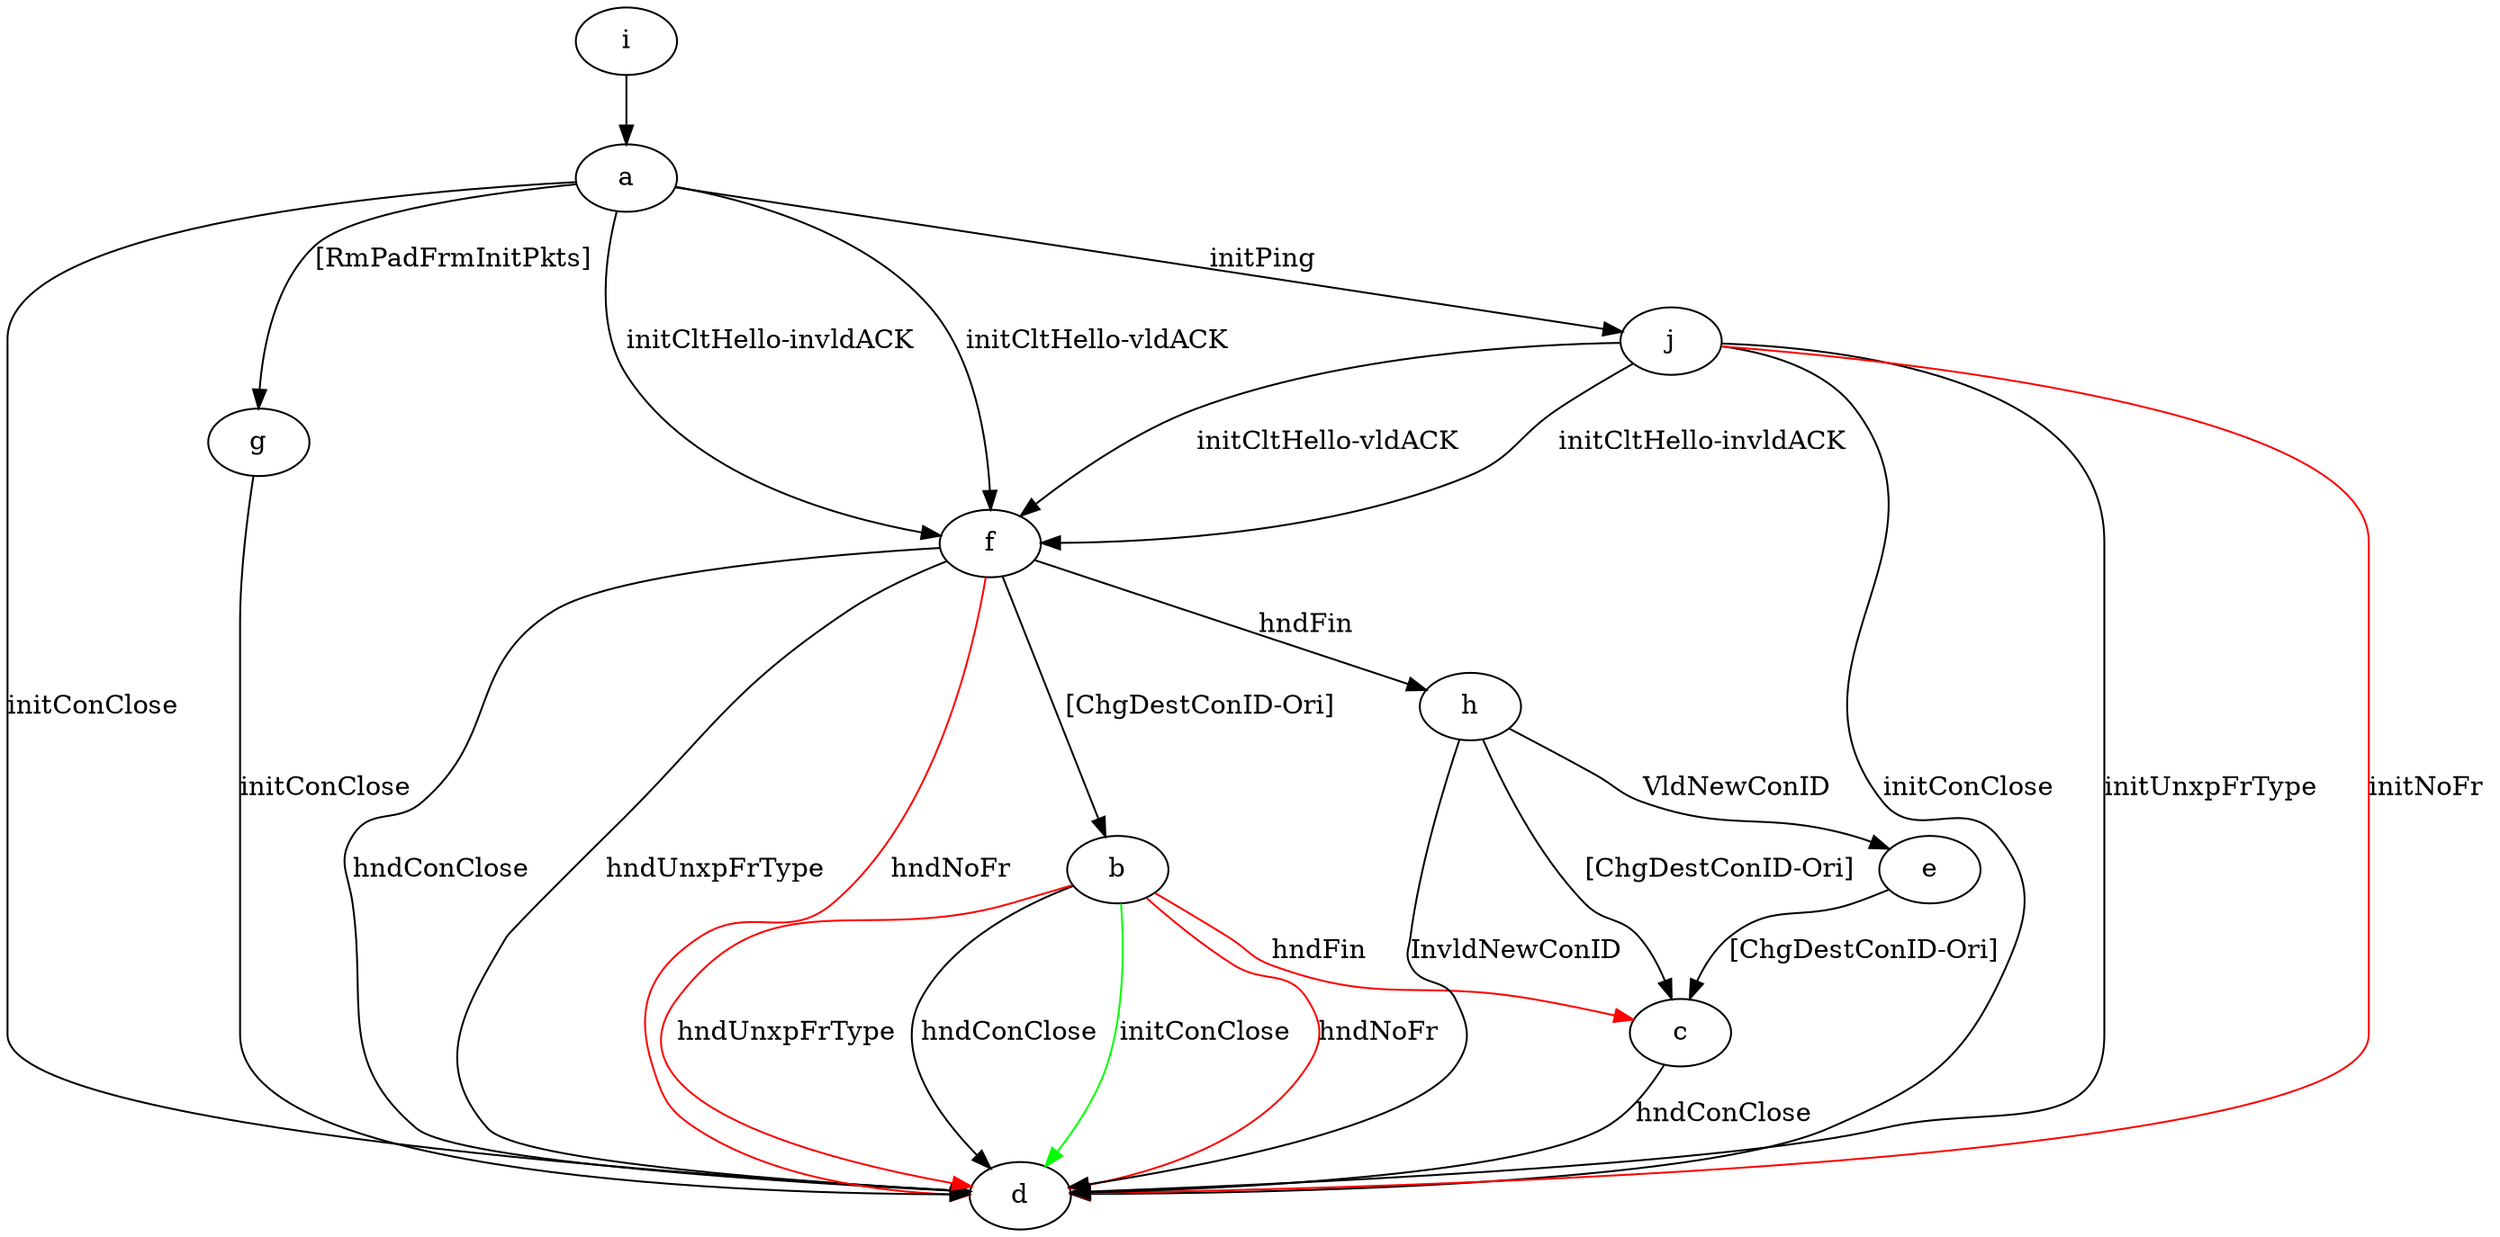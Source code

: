 digraph "" {
	a -> d	[key=0,
		label="initConClose "];
	a -> f	[key=0,
		label="initCltHello-vldACK "];
	a -> f	[key=1,
		label="initCltHello-invldACK "];
	a -> g	[key=0,
		label="[RmPadFrmInitPkts] "];
	a -> j	[key=0,
		label="initPing "];
	b -> c	[key=0,
		color=red,
		label="hndFin "];
	b -> d	[key=0,
		label="hndConClose "];
	b -> d	[key=1,
		color=green,
		label="initConClose "];
	b -> d	[key=2,
		color=red,
		label="hndNoFr "];
	b -> d	[key=3,
		color=red,
		label="hndUnxpFrType "];
	c -> d	[key=0,
		label="hndConClose "];
	e -> c	[key=0,
		label="[ChgDestConID-Ori] "];
	f -> b	[key=0,
		label="[ChgDestConID-Ori] "];
	f -> d	[key=0,
		label="hndConClose "];
	f -> d	[key=1,
		label="hndUnxpFrType "];
	f -> d	[key=2,
		color=red,
		label="hndNoFr "];
	f -> h	[key=0,
		label="hndFin "];
	g -> d	[key=0,
		label="initConClose "];
	h -> c	[key=0,
		label="[ChgDestConID-Ori] "];
	h -> d	[key=0,
		label="InvldNewConID "];
	h -> e	[key=0,
		label="VldNewConID "];
	i -> a	[key=0];
	j -> d	[key=0,
		label="initConClose "];
	j -> d	[key=1,
		label="initUnxpFrType "];
	j -> d	[key=2,
		color=red,
		label="initNoFr "];
	j -> f	[key=0,
		label="initCltHello-vldACK "];
	j -> f	[key=1,
		label="initCltHello-invldACK "];
}
